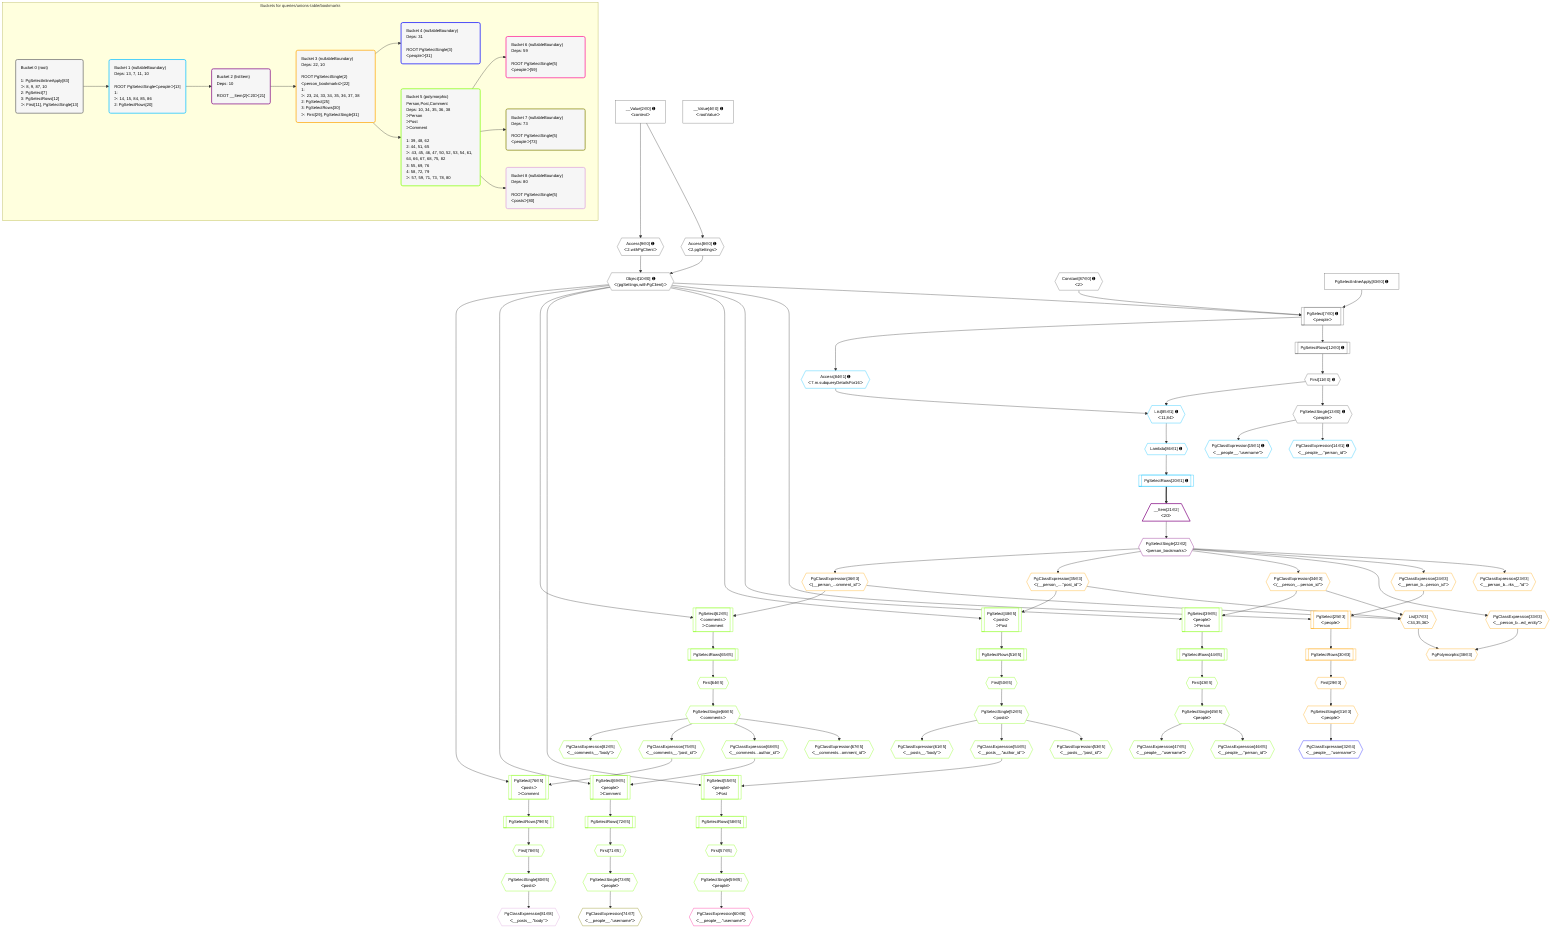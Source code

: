 %%{init: {'themeVariables': { 'fontSize': '12px'}}}%%
graph TD
    classDef path fill:#eee,stroke:#000,color:#000
    classDef plan fill:#fff,stroke-width:1px,color:#000
    classDef itemplan fill:#fff,stroke-width:2px,color:#000
    classDef unbatchedplan fill:#dff,stroke-width:1px,color:#000
    classDef sideeffectplan fill:#fcc,stroke-width:2px,color:#000
    classDef bucket fill:#f6f6f6,color:#000,stroke-width:2px,text-align:left


    %% plan dependencies
    PgSelect7[["PgSelect[7∈0] ➊<br />ᐸpeopleᐳ"]]:::plan
    Object10{{"Object[10∈0] ➊<br />ᐸ{pgSettings,withPgClient}ᐳ"}}:::plan
    Constant87{{"Constant[87∈0] ➊<br />ᐸ2ᐳ"}}:::plan
    PgSelectInlineApply83["PgSelectInlineApply[83∈0] ➊"]:::plan
    Object10 & Constant87 & PgSelectInlineApply83 --> PgSelect7
    Access8{{"Access[8∈0] ➊<br />ᐸ2.pgSettingsᐳ"}}:::plan
    Access9{{"Access[9∈0] ➊<br />ᐸ2.withPgClientᐳ"}}:::plan
    Access8 & Access9 --> Object10
    __Value2["__Value[2∈0] ➊<br />ᐸcontextᐳ"]:::plan
    __Value2 --> Access8
    __Value2 --> Access9
    First11{{"First[11∈0] ➊"}}:::plan
    PgSelectRows12[["PgSelectRows[12∈0] ➊"]]:::plan
    PgSelectRows12 --> First11
    PgSelect7 --> PgSelectRows12
    PgSelectSingle13{{"PgSelectSingle[13∈0] ➊<br />ᐸpeopleᐳ"}}:::plan
    First11 --> PgSelectSingle13
    __Value4["__Value[4∈0] ➊<br />ᐸrootValueᐳ"]:::plan
    List85{{"List[85∈1] ➊<br />ᐸ11,84ᐳ"}}:::plan
    Access84{{"Access[84∈1] ➊<br />ᐸ7.m.subqueryDetailsFor16ᐳ"}}:::plan
    First11 & Access84 --> List85
    PgClassExpression14{{"PgClassExpression[14∈1] ➊<br />ᐸ__people__.”person_id”ᐳ"}}:::plan
    PgSelectSingle13 --> PgClassExpression14
    PgClassExpression15{{"PgClassExpression[15∈1] ➊<br />ᐸ__people__.”username”ᐳ"}}:::plan
    PgSelectSingle13 --> PgClassExpression15
    PgSelectRows20[["PgSelectRows[20∈1] ➊"]]:::plan
    Lambda86{{"Lambda[86∈1] ➊"}}:::plan
    Lambda86 --> PgSelectRows20
    PgSelect7 --> Access84
    List85 --> Lambda86
    __Item21[/"__Item[21∈2]<br />ᐸ20ᐳ"\]:::itemplan
    PgSelectRows20 ==> __Item21
    PgSelectSingle22{{"PgSelectSingle[22∈2]<br />ᐸperson_bookmarksᐳ"}}:::plan
    __Item21 --> PgSelectSingle22
    List37{{"List[37∈3]<br />ᐸ34,35,36ᐳ"}}:::plan
    PgClassExpression34{{"PgClassExpression[34∈3]<br />ᐸ(__person_...person_id”ᐳ"}}:::plan
    PgClassExpression35{{"PgClassExpression[35∈3]<br />ᐸ(__person_....”post_id”ᐳ"}}:::plan
    PgClassExpression36{{"PgClassExpression[36∈3]<br />ᐸ(__person_...omment_id”ᐳ"}}:::plan
    PgClassExpression34 & PgClassExpression35 & PgClassExpression36 --> List37
    PgSelect25[["PgSelect[25∈3]<br />ᐸpeopleᐳ"]]:::plan
    PgClassExpression24{{"PgClassExpression[24∈3]<br />ᐸ__person_b...person_id”ᐳ"}}:::plan
    Object10 & PgClassExpression24 --> PgSelect25
    PgPolymorphic38{{"PgPolymorphic[38∈3]"}}:::plan
    PgClassExpression33{{"PgClassExpression[33∈3]<br />ᐸ__person_b...ed_entity”ᐳ"}}:::plan
    PgClassExpression33 & List37 --> PgPolymorphic38
    PgClassExpression23{{"PgClassExpression[23∈3]<br />ᐸ__person_b...rks__.”id”ᐳ"}}:::plan
    PgSelectSingle22 --> PgClassExpression23
    PgSelectSingle22 --> PgClassExpression24
    First29{{"First[29∈3]"}}:::plan
    PgSelectRows30[["PgSelectRows[30∈3]"]]:::plan
    PgSelectRows30 --> First29
    PgSelect25 --> PgSelectRows30
    PgSelectSingle31{{"PgSelectSingle[31∈3]<br />ᐸpeopleᐳ"}}:::plan
    First29 --> PgSelectSingle31
    PgSelectSingle22 --> PgClassExpression33
    PgSelectSingle22 --> PgClassExpression34
    PgSelectSingle22 --> PgClassExpression35
    PgSelectSingle22 --> PgClassExpression36
    PgClassExpression32{{"PgClassExpression[32∈4]<br />ᐸ__people__.”username”ᐳ"}}:::plan
    PgSelectSingle31 --> PgClassExpression32
    PgSelect39[["PgSelect[39∈5]<br />ᐸpeopleᐳ<br />ᐳPerson"]]:::plan
    Object10 & PgClassExpression34 --> PgSelect39
    PgSelect48[["PgSelect[48∈5]<br />ᐸpostsᐳ<br />ᐳPost"]]:::plan
    Object10 & PgClassExpression35 --> PgSelect48
    PgSelect55[["PgSelect[55∈5]<br />ᐸpeopleᐳ<br />ᐳPost"]]:::plan
    PgClassExpression54{{"PgClassExpression[54∈5]<br />ᐸ__posts__.”author_id”ᐳ"}}:::plan
    Object10 & PgClassExpression54 --> PgSelect55
    PgSelect62[["PgSelect[62∈5]<br />ᐸcommentsᐳ<br />ᐳComment"]]:::plan
    Object10 & PgClassExpression36 --> PgSelect62
    PgSelect69[["PgSelect[69∈5]<br />ᐸpeopleᐳ<br />ᐳComment"]]:::plan
    PgClassExpression68{{"PgClassExpression[68∈5]<br />ᐸ__comments...author_id”ᐳ"}}:::plan
    Object10 & PgClassExpression68 --> PgSelect69
    PgSelect76[["PgSelect[76∈5]<br />ᐸpostsᐳ<br />ᐳComment"]]:::plan
    PgClassExpression75{{"PgClassExpression[75∈5]<br />ᐸ__comments__.”post_id”ᐳ"}}:::plan
    Object10 & PgClassExpression75 --> PgSelect76
    First43{{"First[43∈5]"}}:::plan
    PgSelectRows44[["PgSelectRows[44∈5]"]]:::plan
    PgSelectRows44 --> First43
    PgSelect39 --> PgSelectRows44
    PgSelectSingle45{{"PgSelectSingle[45∈5]<br />ᐸpeopleᐳ"}}:::plan
    First43 --> PgSelectSingle45
    PgClassExpression46{{"PgClassExpression[46∈5]<br />ᐸ__people__.”person_id”ᐳ"}}:::plan
    PgSelectSingle45 --> PgClassExpression46
    PgClassExpression47{{"PgClassExpression[47∈5]<br />ᐸ__people__.”username”ᐳ"}}:::plan
    PgSelectSingle45 --> PgClassExpression47
    First50{{"First[50∈5]"}}:::plan
    PgSelectRows51[["PgSelectRows[51∈5]"]]:::plan
    PgSelectRows51 --> First50
    PgSelect48 --> PgSelectRows51
    PgSelectSingle52{{"PgSelectSingle[52∈5]<br />ᐸpostsᐳ"}}:::plan
    First50 --> PgSelectSingle52
    PgClassExpression53{{"PgClassExpression[53∈5]<br />ᐸ__posts__.”post_id”ᐳ"}}:::plan
    PgSelectSingle52 --> PgClassExpression53
    PgSelectSingle52 --> PgClassExpression54
    First57{{"First[57∈5]"}}:::plan
    PgSelectRows58[["PgSelectRows[58∈5]"]]:::plan
    PgSelectRows58 --> First57
    PgSelect55 --> PgSelectRows58
    PgSelectSingle59{{"PgSelectSingle[59∈5]<br />ᐸpeopleᐳ"}}:::plan
    First57 --> PgSelectSingle59
    PgClassExpression61{{"PgClassExpression[61∈5]<br />ᐸ__posts__.”body”ᐳ"}}:::plan
    PgSelectSingle52 --> PgClassExpression61
    First64{{"First[64∈5]"}}:::plan
    PgSelectRows65[["PgSelectRows[65∈5]"]]:::plan
    PgSelectRows65 --> First64
    PgSelect62 --> PgSelectRows65
    PgSelectSingle66{{"PgSelectSingle[66∈5]<br />ᐸcommentsᐳ"}}:::plan
    First64 --> PgSelectSingle66
    PgClassExpression67{{"PgClassExpression[67∈5]<br />ᐸ__comments...omment_id”ᐳ"}}:::plan
    PgSelectSingle66 --> PgClassExpression67
    PgSelectSingle66 --> PgClassExpression68
    First71{{"First[71∈5]"}}:::plan
    PgSelectRows72[["PgSelectRows[72∈5]"]]:::plan
    PgSelectRows72 --> First71
    PgSelect69 --> PgSelectRows72
    PgSelectSingle73{{"PgSelectSingle[73∈5]<br />ᐸpeopleᐳ"}}:::plan
    First71 --> PgSelectSingle73
    PgSelectSingle66 --> PgClassExpression75
    First78{{"First[78∈5]"}}:::plan
    PgSelectRows79[["PgSelectRows[79∈5]"]]:::plan
    PgSelectRows79 --> First78
    PgSelect76 --> PgSelectRows79
    PgSelectSingle80{{"PgSelectSingle[80∈5]<br />ᐸpostsᐳ"}}:::plan
    First78 --> PgSelectSingle80
    PgClassExpression82{{"PgClassExpression[82∈5]<br />ᐸ__comments__.”body”ᐳ"}}:::plan
    PgSelectSingle66 --> PgClassExpression82
    PgClassExpression60{{"PgClassExpression[60∈6]<br />ᐸ__people__.”username”ᐳ"}}:::plan
    PgSelectSingle59 --> PgClassExpression60
    PgClassExpression74{{"PgClassExpression[74∈7]<br />ᐸ__people__.”username”ᐳ"}}:::plan
    PgSelectSingle73 --> PgClassExpression74
    PgClassExpression81{{"PgClassExpression[81∈8]<br />ᐸ__posts__.”body”ᐳ"}}:::plan
    PgSelectSingle80 --> PgClassExpression81

    %% define steps

    subgraph "Buckets for queries/unions-table/bookmarks"
    Bucket0("Bucket 0 (root)<br /><br />1: PgSelectInlineApply[83]<br />ᐳ: 8, 9, 87, 10<br />2: PgSelect[7]<br />3: PgSelectRows[12]<br />ᐳ: First[11], PgSelectSingle[13]"):::bucket
    classDef bucket0 stroke:#696969
    class Bucket0,__Value2,__Value4,PgSelect7,Access8,Access9,Object10,First11,PgSelectRows12,PgSelectSingle13,PgSelectInlineApply83,Constant87 bucket0
    Bucket1("Bucket 1 (nullableBoundary)<br />Deps: 13, 7, 11, 10<br /><br />ROOT PgSelectSingleᐸpeopleᐳ[13]<br />1: <br />ᐳ: 14, 15, 84, 85, 86<br />2: PgSelectRows[20]"):::bucket
    classDef bucket1 stroke:#00bfff
    class Bucket1,PgClassExpression14,PgClassExpression15,PgSelectRows20,Access84,List85,Lambda86 bucket1
    Bucket2("Bucket 2 (listItem)<br />Deps: 10<br /><br />ROOT __Item{2}ᐸ20ᐳ[21]"):::bucket
    classDef bucket2 stroke:#7f007f
    class Bucket2,__Item21,PgSelectSingle22 bucket2
    Bucket3("Bucket 3 (nullableBoundary)<br />Deps: 22, 10<br /><br />ROOT PgSelectSingle{2}ᐸperson_bookmarksᐳ[22]<br />1: <br />ᐳ: 23, 24, 33, 34, 35, 36, 37, 38<br />2: PgSelect[25]<br />3: PgSelectRows[30]<br />ᐳ: First[29], PgSelectSingle[31]"):::bucket
    classDef bucket3 stroke:#ffa500
    class Bucket3,PgClassExpression23,PgClassExpression24,PgSelect25,First29,PgSelectRows30,PgSelectSingle31,PgClassExpression33,PgClassExpression34,PgClassExpression35,PgClassExpression36,List37,PgPolymorphic38 bucket3
    Bucket4("Bucket 4 (nullableBoundary)<br />Deps: 31<br /><br />ROOT PgSelectSingle{3}ᐸpeopleᐳ[31]"):::bucket
    classDef bucket4 stroke:#0000ff
    class Bucket4,PgClassExpression32 bucket4
    Bucket5("Bucket 5 (polymorphic)<br />Person,Post,Comment<br />Deps: 10, 34, 35, 36, 38<br />ᐳPerson<br />ᐳPost<br />ᐳComment<br /><br />1: 39, 48, 62<br />2: 44, 51, 65<br />ᐳ: 43, 45, 46, 47, 50, 52, 53, 54, 61, 64, 66, 67, 68, 75, 82<br />3: 55, 69, 76<br />4: 58, 72, 79<br />ᐳ: 57, 59, 71, 73, 78, 80"):::bucket
    classDef bucket5 stroke:#7fff00
    class Bucket5,PgSelect39,First43,PgSelectRows44,PgSelectSingle45,PgClassExpression46,PgClassExpression47,PgSelect48,First50,PgSelectRows51,PgSelectSingle52,PgClassExpression53,PgClassExpression54,PgSelect55,First57,PgSelectRows58,PgSelectSingle59,PgClassExpression61,PgSelect62,First64,PgSelectRows65,PgSelectSingle66,PgClassExpression67,PgClassExpression68,PgSelect69,First71,PgSelectRows72,PgSelectSingle73,PgClassExpression75,PgSelect76,First78,PgSelectRows79,PgSelectSingle80,PgClassExpression82 bucket5
    Bucket6("Bucket 6 (nullableBoundary)<br />Deps: 59<br /><br />ROOT PgSelectSingle{5}ᐸpeopleᐳ[59]"):::bucket
    classDef bucket6 stroke:#ff1493
    class Bucket6,PgClassExpression60 bucket6
    Bucket7("Bucket 7 (nullableBoundary)<br />Deps: 73<br /><br />ROOT PgSelectSingle{5}ᐸpeopleᐳ[73]"):::bucket
    classDef bucket7 stroke:#808000
    class Bucket7,PgClassExpression74 bucket7
    Bucket8("Bucket 8 (nullableBoundary)<br />Deps: 80<br /><br />ROOT PgSelectSingle{5}ᐸpostsᐳ[80]"):::bucket
    classDef bucket8 stroke:#dda0dd
    class Bucket8,PgClassExpression81 bucket8
    Bucket0 --> Bucket1
    Bucket1 --> Bucket2
    Bucket2 --> Bucket3
    Bucket3 --> Bucket4 & Bucket5
    Bucket5 --> Bucket6 & Bucket7 & Bucket8
    end
